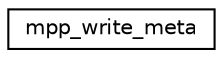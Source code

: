 digraph "Graphical Class Hierarchy"
{
 // INTERACTIVE_SVG=YES
 // LATEX_PDF_SIZE
  edge [fontname="Helvetica",fontsize="10",labelfontname="Helvetica",labelfontsize="10"];
  node [fontname="Helvetica",fontsize="10",shape=record];
  rankdir="LR";
  Node0 [label="mpp_write_meta",height=0.2,width=0.4,color="black", fillcolor="white", style="filled",URL="$group__mpp__io__mod.html#interfacempp__io__mod_1_1mpp__write__meta",tooltip=" "];
}
